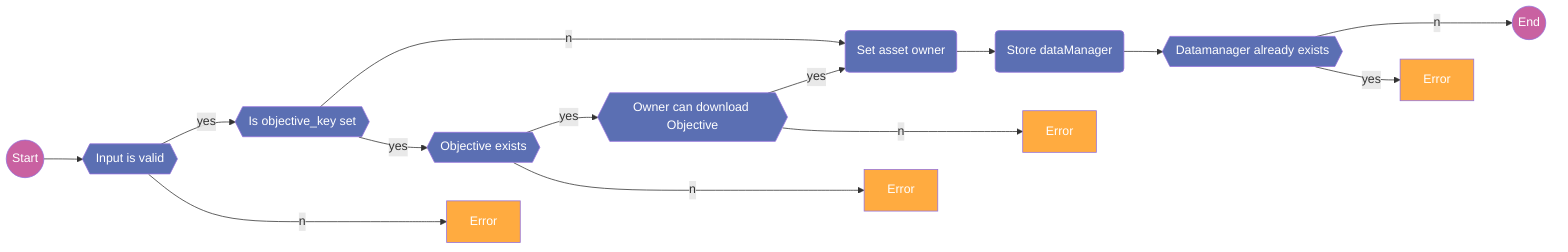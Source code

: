 graph LR
%% Nodes definition
start((Start))

input_valid{{Input is valid}}
err_input_valid[Error]

dm_exists{{Datamanager already exists}}
err_dm_exists[Error]

obj_owner{{Owner can download Objective}}
err_obj_owner[Error]

set_owner(Set asset owner)

obj_set{{Is objective_key set}}

store_dm(Store dataManager)

obj_exists{{Objective exists}}
err_obj_exists[Error]

End1((End))

%% Dependency graph
start --> input_valid

input_valid --yes--> obj_set
input_valid --no--> err_input_valid

obj_set --no--> set_owner
obj_set --yes--> obj_exists

obj_exists --yes--> obj_owner
obj_exists --no--> err_obj_exists

obj_owner --yes--> set_owner
obj_owner --no--> err_obj_owner

set_owner --> store_dm

store_dm --> dm_exists

dm_exists --no--> End1
dm_exists --yes--> err_dm_exists

%% Style
classDef default fill:#5b6fb3,color:#ffffff;
classDef startEnd fill:#C961A1,color:#ffffff;
classDef error fill:#ffab40,color:#ffffff;

class start,End1 startEnd;
class err_input_valid,err_dm_exists,err_obj_exists,err_obj_owner error;
